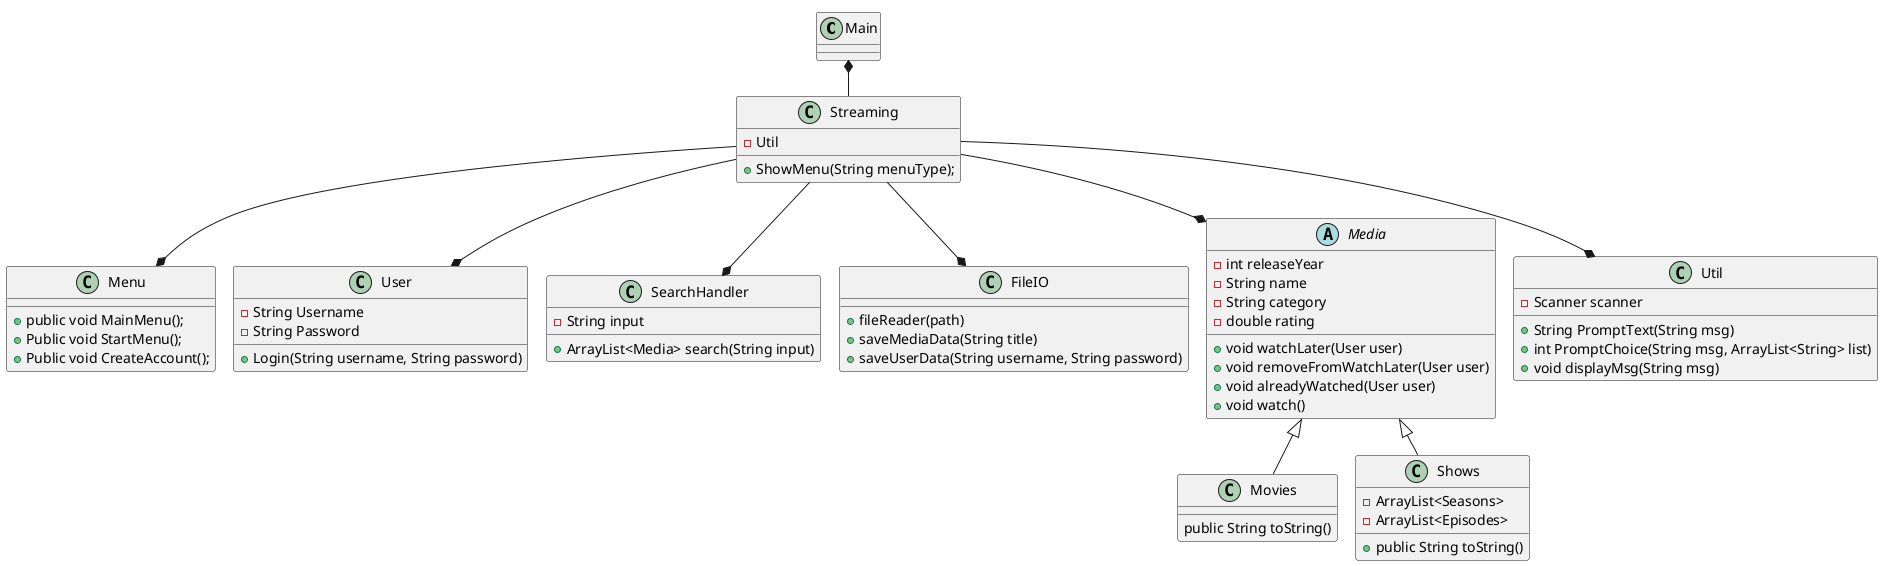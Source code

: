 @startuml
!pragma layout smetana

Class Main{
}

Class Menu{
 + public void MainMenu();
 + Public void StartMenu();
 + Public void CreateAccount();
}



Class Streaming {
    -Util
    + ShowMenu(String menuType);
}

Class User{
- String Username
- String Password
+ Login(String username, String password)
}

Class SearchHandler {
- String input
+ ArrayList<Media> search(String input)

}

Class FileIO{
+ fileReader(path)
+ saveMediaData(String title)
+ saveUserData(String username, String password)
}

Abstract Media{
- int releaseYear
- String name
- String category
- double rating
+ void watchLater(User user)
+ void removeFromWatchLater(User user)
+ void alreadyWatched(User user)
+ void watch()
}

Class Util{
- Scanner scanner
+ String PromptText(String msg)
+ int PromptChoice(String msg, ArrayList<String> list)
+ void displayMsg(String msg)
}

Class Movies{
public String toString()
}

Class Shows{
- ArrayList<Seasons>
- ArrayList<Episodes>
+ public String toString()
}

Main *-- Streaming
Streaming--* User
Streaming --* FileIO
Streaming --* Menu
Streaming --* Media
Media <|-- Movies
Media <|-- Shows
Streaming --* SearchHandler
Streaming --* Util



@enduml